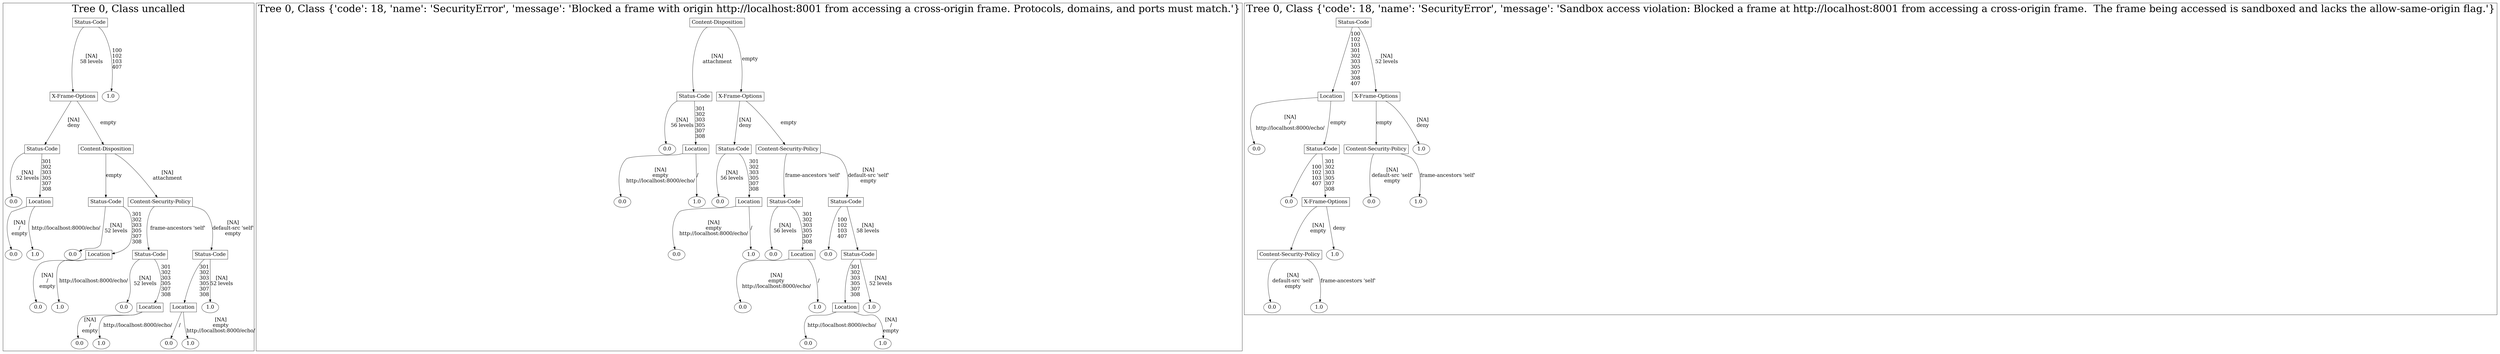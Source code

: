 /*
Generated by:
    http://https://github.com/h2oai/h2o-3/tree/master/h2o-genmodel/src/main/java/hex/genmodel/tools/PrintMojo.java
*/

/*
On a mac:

$ brew install graphviz
$ dot -Tpng file.gv -o file.png
$ open file.png
*/

digraph G {

subgraph cluster_0 {
/* Nodes */

/* Level 0 */
{
"SG_0_Node_0" [shape=box, fontsize=20, label="Status-Code"]
}

/* Level 1 */
{
"SG_0_Node_1" [shape=box, fontsize=20, label="X-Frame-Options"]
"SG_0_Node_12" [fontsize=20, label="1.0"]
}

/* Level 2 */
{
"SG_0_Node_2" [shape=box, fontsize=20, label="Status-Code"]
"SG_0_Node_3" [shape=box, fontsize=20, label="Content-Disposition"]
}

/* Level 3 */
{
"SG_0_Node_13" [fontsize=20, label="0.0"]
"SG_0_Node_4" [shape=box, fontsize=20, label="Location"]
"SG_0_Node_5" [shape=box, fontsize=20, label="Status-Code"]
"SG_0_Node_6" [shape=box, fontsize=20, label="Content-Security-Policy"]
}

/* Level 4 */
{
"SG_0_Node_14" [fontsize=20, label="0.0"]
"SG_0_Node_15" [fontsize=20, label="1.0"]
"SG_0_Node_16" [fontsize=20, label="0.0"]
"SG_0_Node_7" [shape=box, fontsize=20, label="Location"]
"SG_0_Node_8" [shape=box, fontsize=20, label="Status-Code"]
"SG_0_Node_9" [shape=box, fontsize=20, label="Status-Code"]
}

/* Level 5 */
{
"SG_0_Node_17" [fontsize=20, label="0.0"]
"SG_0_Node_18" [fontsize=20, label="1.0"]
"SG_0_Node_19" [fontsize=20, label="0.0"]
"SG_0_Node_10" [shape=box, fontsize=20, label="Location"]
"SG_0_Node_11" [shape=box, fontsize=20, label="Location"]
"SG_0_Node_20" [fontsize=20, label="1.0"]
}

/* Level 6 */
{
"SG_0_Node_21" [fontsize=20, label="0.0"]
"SG_0_Node_22" [fontsize=20, label="1.0"]
"SG_0_Node_23" [fontsize=20, label="0.0"]
"SG_0_Node_24" [fontsize=20, label="1.0"]
}

/* Edges */
"SG_0_Node_0" -> "SG_0_Node_1" [fontsize=20, label="[NA]
58 levels
"]
"SG_0_Node_0" -> "SG_0_Node_12" [fontsize=20, label="100
102
103
407
"]
"SG_0_Node_1" -> "SG_0_Node_2" [fontsize=20, label="[NA]
deny
"]
"SG_0_Node_1" -> "SG_0_Node_3" [fontsize=20, label="empty
"]
"SG_0_Node_3" -> "SG_0_Node_5" [fontsize=20, label="empty
"]
"SG_0_Node_3" -> "SG_0_Node_6" [fontsize=20, label="[NA]
attachment
"]
"SG_0_Node_6" -> "SG_0_Node_8" [fontsize=20, label="frame-ancestors 'self'
"]
"SG_0_Node_6" -> "SG_0_Node_9" [fontsize=20, label="[NA]
default-src 'self'
empty
"]
"SG_0_Node_9" -> "SG_0_Node_11" [fontsize=20, label="301
302
303
305
307
308
"]
"SG_0_Node_9" -> "SG_0_Node_20" [fontsize=20, label="[NA]
52 levels
"]
"SG_0_Node_11" -> "SG_0_Node_23" [fontsize=20, label="/
"]
"SG_0_Node_11" -> "SG_0_Node_24" [fontsize=20, label="[NA]
empty
http://localhost:8000/echo/
"]
"SG_0_Node_8" -> "SG_0_Node_19" [fontsize=20, label="[NA]
52 levels
"]
"SG_0_Node_8" -> "SG_0_Node_10" [fontsize=20, label="301
302
303
305
307
308
"]
"SG_0_Node_10" -> "SG_0_Node_21" [fontsize=20, label="[NA]
/
empty
"]
"SG_0_Node_10" -> "SG_0_Node_22" [fontsize=20, label="http://localhost:8000/echo/
"]
"SG_0_Node_5" -> "SG_0_Node_16" [fontsize=20, label="[NA]
52 levels
"]
"SG_0_Node_5" -> "SG_0_Node_7" [fontsize=20, label="301
302
303
305
307
308
"]
"SG_0_Node_7" -> "SG_0_Node_17" [fontsize=20, label="[NA]
/
empty
"]
"SG_0_Node_7" -> "SG_0_Node_18" [fontsize=20, label="http://localhost:8000/echo/
"]
"SG_0_Node_2" -> "SG_0_Node_13" [fontsize=20, label="[NA]
52 levels
"]
"SG_0_Node_2" -> "SG_0_Node_4" [fontsize=20, label="301
302
303
305
307
308
"]
"SG_0_Node_4" -> "SG_0_Node_14" [fontsize=20, label="[NA]
/
empty
"]
"SG_0_Node_4" -> "SG_0_Node_15" [fontsize=20, label="http://localhost:8000/echo/
"]

fontsize=40
label="Tree 0, Class uncalled"
}

subgraph cluster_1 {
/* Nodes */

/* Level 0 */
{
"SG_1_Node_0" [shape=box, fontsize=20, label="Content-Disposition"]
}

/* Level 1 */
{
"SG_1_Node_1" [shape=box, fontsize=20, label="Status-Code"]
"SG_1_Node_2" [shape=box, fontsize=20, label="X-Frame-Options"]
}

/* Level 2 */
{
"SG_1_Node_12" [fontsize=20, label="0.0"]
"SG_1_Node_3" [shape=box, fontsize=20, label="Location"]
"SG_1_Node_4" [shape=box, fontsize=20, label="Status-Code"]
"SG_1_Node_5" [shape=box, fontsize=20, label="Content-Security-Policy"]
}

/* Level 3 */
{
"SG_1_Node_13" [fontsize=20, label="0.0"]
"SG_1_Node_14" [fontsize=20, label="1.0"]
"SG_1_Node_15" [fontsize=20, label="0.0"]
"SG_1_Node_6" [shape=box, fontsize=20, label="Location"]
"SG_1_Node_7" [shape=box, fontsize=20, label="Status-Code"]
"SG_1_Node_8" [shape=box, fontsize=20, label="Status-Code"]
}

/* Level 4 */
{
"SG_1_Node_16" [fontsize=20, label="0.0"]
"SG_1_Node_17" [fontsize=20, label="1.0"]
"SG_1_Node_18" [fontsize=20, label="0.0"]
"SG_1_Node_9" [shape=box, fontsize=20, label="Location"]
"SG_1_Node_19" [fontsize=20, label="0.0"]
"SG_1_Node_10" [shape=box, fontsize=20, label="Status-Code"]
}

/* Level 5 */
{
"SG_1_Node_20" [fontsize=20, label="0.0"]
"SG_1_Node_21" [fontsize=20, label="1.0"]
"SG_1_Node_11" [shape=box, fontsize=20, label="Location"]
"SG_1_Node_22" [fontsize=20, label="1.0"]
}

/* Level 6 */
{
"SG_1_Node_23" [fontsize=20, label="0.0"]
"SG_1_Node_24" [fontsize=20, label="1.0"]
}

/* Edges */
"SG_1_Node_0" -> "SG_1_Node_1" [fontsize=20, label="[NA]
attachment
"]
"SG_1_Node_0" -> "SG_1_Node_2" [fontsize=20, label="empty
"]
"SG_1_Node_2" -> "SG_1_Node_4" [fontsize=20, label="[NA]
deny
"]
"SG_1_Node_2" -> "SG_1_Node_5" [fontsize=20, label="empty
"]
"SG_1_Node_5" -> "SG_1_Node_7" [fontsize=20, label="frame-ancestors 'self'
"]
"SG_1_Node_5" -> "SG_1_Node_8" [fontsize=20, label="[NA]
default-src 'self'
empty
"]
"SG_1_Node_8" -> "SG_1_Node_19" [fontsize=20, label="100
102
103
407
"]
"SG_1_Node_8" -> "SG_1_Node_10" [fontsize=20, label="[NA]
58 levels
"]
"SG_1_Node_10" -> "SG_1_Node_11" [fontsize=20, label="301
302
303
305
307
308
"]
"SG_1_Node_10" -> "SG_1_Node_22" [fontsize=20, label="[NA]
52 levels
"]
"SG_1_Node_11" -> "SG_1_Node_23" [fontsize=20, label="http://localhost:8000/echo/
"]
"SG_1_Node_11" -> "SG_1_Node_24" [fontsize=20, label="[NA]
/
empty
"]
"SG_1_Node_7" -> "SG_1_Node_18" [fontsize=20, label="[NA]
56 levels
"]
"SG_1_Node_7" -> "SG_1_Node_9" [fontsize=20, label="301
302
303
305
307
308
"]
"SG_1_Node_9" -> "SG_1_Node_20" [fontsize=20, label="[NA]
empty
http://localhost:8000/echo/
"]
"SG_1_Node_9" -> "SG_1_Node_21" [fontsize=20, label="/
"]
"SG_1_Node_4" -> "SG_1_Node_15" [fontsize=20, label="[NA]
56 levels
"]
"SG_1_Node_4" -> "SG_1_Node_6" [fontsize=20, label="301
302
303
305
307
308
"]
"SG_1_Node_6" -> "SG_1_Node_16" [fontsize=20, label="[NA]
empty
http://localhost:8000/echo/
"]
"SG_1_Node_6" -> "SG_1_Node_17" [fontsize=20, label="/
"]
"SG_1_Node_1" -> "SG_1_Node_12" [fontsize=20, label="[NA]
56 levels
"]
"SG_1_Node_1" -> "SG_1_Node_3" [fontsize=20, label="301
302
303
305
307
308
"]
"SG_1_Node_3" -> "SG_1_Node_13" [fontsize=20, label="[NA]
empty
http://localhost:8000/echo/
"]
"SG_1_Node_3" -> "SG_1_Node_14" [fontsize=20, label="/
"]

fontsize=40
label="Tree 0, Class {'code': 18, 'name': 'SecurityError', 'message': 'Blocked a frame with origin http://localhost:8001 from accessing a cross-origin frame. Protocols, domains, and ports must match.'}"
}

subgraph cluster_2 {
/* Nodes */

/* Level 0 */
{
"SG_2_Node_0" [shape=box, fontsize=20, label="Status-Code"]
}

/* Level 1 */
{
"SG_2_Node_1" [shape=box, fontsize=20, label="Location"]
"SG_2_Node_2" [shape=box, fontsize=20, label="X-Frame-Options"]
}

/* Level 2 */
{
"SG_2_Node_7" [fontsize=20, label="0.0"]
"SG_2_Node_3" [shape=box, fontsize=20, label="Status-Code"]
"SG_2_Node_4" [shape=box, fontsize=20, label="Content-Security-Policy"]
"SG_2_Node_8" [fontsize=20, label="1.0"]
}

/* Level 3 */
{
"SG_2_Node_9" [fontsize=20, label="0.0"]
"SG_2_Node_5" [shape=box, fontsize=20, label="X-Frame-Options"]
"SG_2_Node_10" [fontsize=20, label="0.0"]
"SG_2_Node_11" [fontsize=20, label="1.0"]
}

/* Level 4 */
{
"SG_2_Node_6" [shape=box, fontsize=20, label="Content-Security-Policy"]
"SG_2_Node_12" [fontsize=20, label="1.0"]
}

/* Level 5 */
{
"SG_2_Node_13" [fontsize=20, label="0.0"]
"SG_2_Node_14" [fontsize=20, label="1.0"]
}

/* Edges */
"SG_2_Node_0" -> "SG_2_Node_1" [fontsize=20, label="100
102
103
301
302
303
305
307
308
407
"]
"SG_2_Node_0" -> "SG_2_Node_2" [fontsize=20, label="[NA]
52 levels
"]
"SG_2_Node_2" -> "SG_2_Node_4" [fontsize=20, label="empty
"]
"SG_2_Node_2" -> "SG_2_Node_8" [fontsize=20, label="[NA]
deny
"]
"SG_2_Node_4" -> "SG_2_Node_10" [fontsize=20, label="[NA]
default-src 'self'
empty
"]
"SG_2_Node_4" -> "SG_2_Node_11" [fontsize=20, label="frame-ancestors 'self'
"]
"SG_2_Node_1" -> "SG_2_Node_7" [fontsize=20, label="[NA]
/
http://localhost:8000/echo/
"]
"SG_2_Node_1" -> "SG_2_Node_3" [fontsize=20, label="empty
"]
"SG_2_Node_3" -> "SG_2_Node_9" [fontsize=20, label="100
102
103
407
"]
"SG_2_Node_3" -> "SG_2_Node_5" [fontsize=20, label="301
302
303
305
307
308
"]
"SG_2_Node_5" -> "SG_2_Node_6" [fontsize=20, label="[NA]
empty
"]
"SG_2_Node_5" -> "SG_2_Node_12" [fontsize=20, label="deny
"]
"SG_2_Node_6" -> "SG_2_Node_13" [fontsize=20, label="[NA]
default-src 'self'
empty
"]
"SG_2_Node_6" -> "SG_2_Node_14" [fontsize=20, label="frame-ancestors 'self'
"]

fontsize=40
label="Tree 0, Class {'code': 18, 'name': 'SecurityError', 'message': 'Sandbox access violation: Blocked a frame at http://localhost:8001 from accessing a cross-origin frame.  The frame being accessed is sandboxed and lacks the allow-same-origin flag.'}"
}

}

